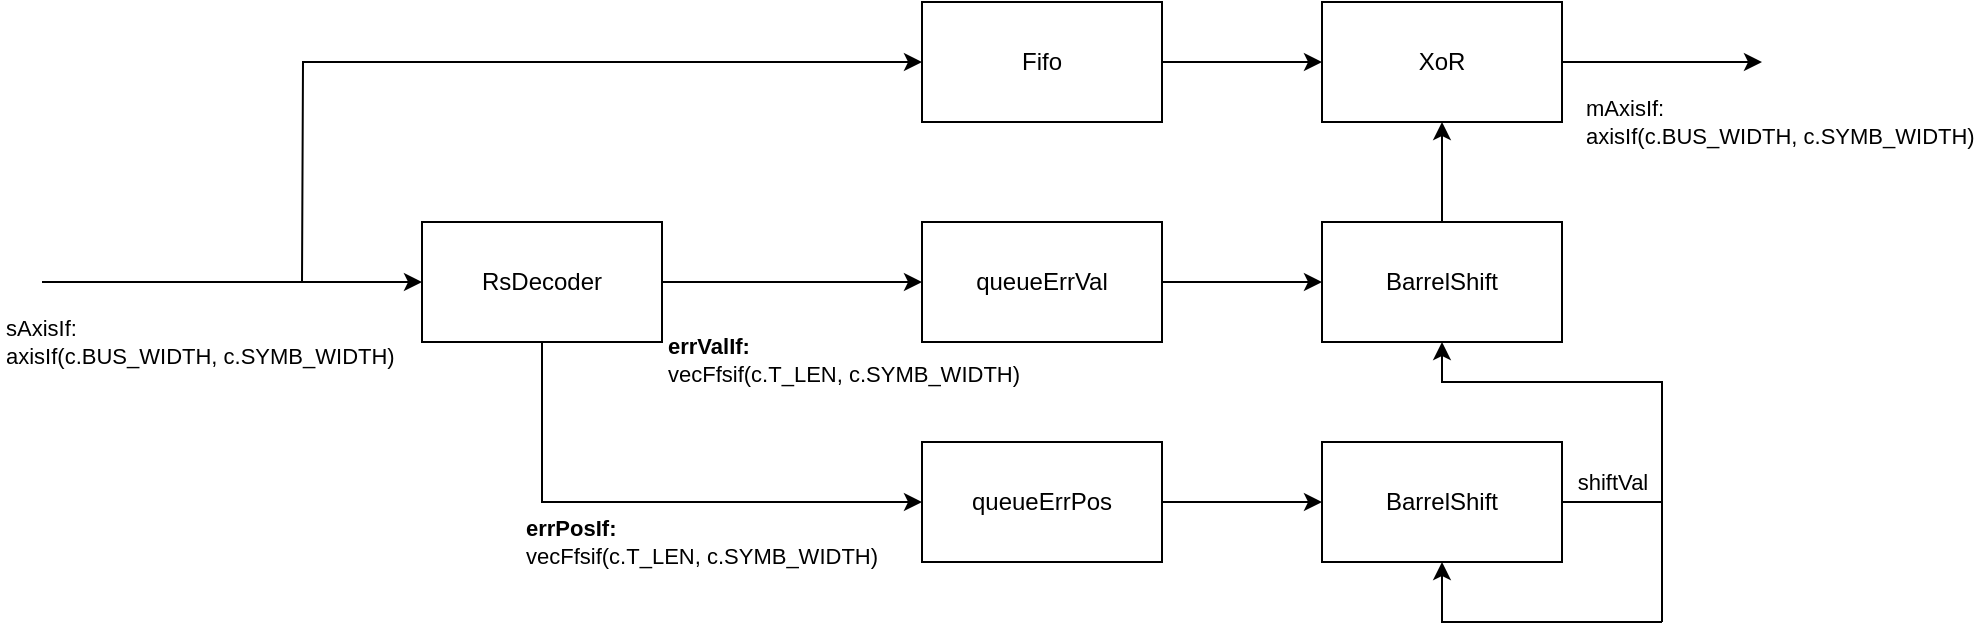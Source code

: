 <mxfile version="26.1.0">
  <diagram name="RsBlockRecovery" id="wva9ApM2gxoNV7J-TSUx">
    <mxGraphModel dx="1373" dy="728" grid="1" gridSize="10" guides="1" tooltips="1" connect="1" arrows="1" fold="1" page="1" pageScale="1" pageWidth="850" pageHeight="1100" math="0" shadow="0">
      <root>
        <mxCell id="0" />
        <mxCell id="1" parent="0" />
        <mxCell id="Ji3_sIbGNpSb8ydD5qQ0-1" style="edgeStyle=orthogonalEdgeStyle;rounded=0;orthogonalLoop=1;jettySize=auto;html=1;exitX=1;exitY=0.5;exitDx=0;exitDy=0;entryX=0;entryY=0.5;entryDx=0;entryDy=0;" edge="1" parent="1" source="Ji3_sIbGNpSb8ydD5qQ0-4" target="Ji3_sIbGNpSb8ydD5qQ0-8">
          <mxGeometry relative="1" as="geometry" />
        </mxCell>
        <mxCell id="Ji3_sIbGNpSb8ydD5qQ0-2" style="edgeStyle=orthogonalEdgeStyle;rounded=0;orthogonalLoop=1;jettySize=auto;html=1;exitX=0.5;exitY=1;exitDx=0;exitDy=0;entryX=0;entryY=0.5;entryDx=0;entryDy=0;" edge="1" parent="1" source="Ji3_sIbGNpSb8ydD5qQ0-4" target="Ji3_sIbGNpSb8ydD5qQ0-10">
          <mxGeometry relative="1" as="geometry" />
        </mxCell>
        <mxCell id="Ji3_sIbGNpSb8ydD5qQ0-3" style="edgeStyle=orthogonalEdgeStyle;rounded=0;orthogonalLoop=1;jettySize=auto;html=1;exitX=0;exitY=0.5;exitDx=0;exitDy=0;startArrow=classic;startFill=1;endArrow=none;" edge="1" parent="1" source="Ji3_sIbGNpSb8ydD5qQ0-4">
          <mxGeometry relative="1" as="geometry">
            <mxPoint x="20" y="330" as="targetPoint" />
          </mxGeometry>
        </mxCell>
        <mxCell id="Ji3_sIbGNpSb8ydD5qQ0-23" value="sAxisIf:&lt;div&gt;axisIf(c.BUS_WIDTH, c.SYMB_WIDTH)&lt;/div&gt;" style="edgeLabel;html=1;align=left;verticalAlign=middle;resizable=0;points=[];" vertex="1" connectable="0" parent="Ji3_sIbGNpSb8ydD5qQ0-3">
          <mxGeometry x="0.855" y="-1" relative="1" as="geometry">
            <mxPoint x="-34" y="31" as="offset" />
          </mxGeometry>
        </mxCell>
        <mxCell id="Ji3_sIbGNpSb8ydD5qQ0-4" value="RsDecoder" style="rounded=0;whiteSpace=wrap;html=1;" vertex="1" parent="1">
          <mxGeometry x="210" y="300" width="120" height="60" as="geometry" />
        </mxCell>
        <mxCell id="Ji3_sIbGNpSb8ydD5qQ0-5" style="edgeStyle=orthogonalEdgeStyle;rounded=0;orthogonalLoop=1;jettySize=auto;html=1;exitX=0;exitY=0.5;exitDx=0;exitDy=0;endArrow=none;endFill=1;startArrow=classic;startFill=1;" edge="1" parent="1" source="Ji3_sIbGNpSb8ydD5qQ0-6">
          <mxGeometry relative="1" as="geometry">
            <mxPoint x="150" y="330" as="targetPoint" />
          </mxGeometry>
        </mxCell>
        <mxCell id="Ji3_sIbGNpSb8ydD5qQ0-13" style="edgeStyle=orthogonalEdgeStyle;rounded=0;orthogonalLoop=1;jettySize=auto;html=1;entryX=0;entryY=0.5;entryDx=0;entryDy=0;" edge="1" parent="1" source="Ji3_sIbGNpSb8ydD5qQ0-6" target="Ji3_sIbGNpSb8ydD5qQ0-12">
          <mxGeometry relative="1" as="geometry" />
        </mxCell>
        <mxCell id="Ji3_sIbGNpSb8ydD5qQ0-6" value="Fifo" style="rounded=0;whiteSpace=wrap;html=1;" vertex="1" parent="1">
          <mxGeometry x="460" y="190" width="120" height="60" as="geometry" />
        </mxCell>
        <mxCell id="Ji3_sIbGNpSb8ydD5qQ0-17" style="edgeStyle=orthogonalEdgeStyle;rounded=0;orthogonalLoop=1;jettySize=auto;html=1;" edge="1" parent="1" source="Ji3_sIbGNpSb8ydD5qQ0-8" target="Ji3_sIbGNpSb8ydD5qQ0-15">
          <mxGeometry relative="1" as="geometry" />
        </mxCell>
        <mxCell id="Ji3_sIbGNpSb8ydD5qQ0-8" value="queueErrVal" style="rounded=0;whiteSpace=wrap;html=1;" vertex="1" parent="1">
          <mxGeometry x="460" y="300" width="120" height="60" as="geometry" />
        </mxCell>
        <mxCell id="Ji3_sIbGNpSb8ydD5qQ0-9" value="&lt;b style=&quot;text-align: center;&quot;&gt;errValIf:&lt;/b&gt;&lt;div style=&quot;text-align: center;&quot;&gt;vecFfsif(c.T_LEN, c.SYMB_WIDTH)&lt;/div&gt;" style="edgeLabel;html=1;align=left;verticalAlign=middle;resizable=0;points=[];labelBackgroundColor=none;" connectable="0" vertex="1" parent="1">
          <mxGeometry x="340.003" y="370" as="geometry">
            <mxPoint x="-9" y="-1" as="offset" />
          </mxGeometry>
        </mxCell>
        <mxCell id="Ji3_sIbGNpSb8ydD5qQ0-18" style="edgeStyle=orthogonalEdgeStyle;rounded=0;orthogonalLoop=1;jettySize=auto;html=1;" edge="1" parent="1" source="Ji3_sIbGNpSb8ydD5qQ0-10" target="Ji3_sIbGNpSb8ydD5qQ0-16">
          <mxGeometry relative="1" as="geometry" />
        </mxCell>
        <mxCell id="Ji3_sIbGNpSb8ydD5qQ0-10" value="queueErrPos" style="rounded=0;whiteSpace=wrap;html=1;" vertex="1" parent="1">
          <mxGeometry x="460" y="410" width="120" height="60" as="geometry" />
        </mxCell>
        <mxCell id="Ji3_sIbGNpSb8ydD5qQ0-11" value="&lt;b&gt;errPosIf:&lt;br&gt;&lt;/b&gt;&lt;span style=&quot;background-color: transparent; color: light-dark(rgb(0, 0, 0), rgb(255, 255, 255));&quot;&gt;vecFfsif(c.T_LEN, c.SYMB_WIDTH)&lt;/span&gt;" style="edgeLabel;html=1;align=left;verticalAlign=middle;resizable=0;points=[];labelBackgroundColor=none;" connectable="0" vertex="1" parent="1">
          <mxGeometry x="260.001" y="460" as="geometry" />
        </mxCell>
        <mxCell id="Ji3_sIbGNpSb8ydD5qQ0-22" style="edgeStyle=orthogonalEdgeStyle;rounded=0;orthogonalLoop=1;jettySize=auto;html=1;" edge="1" parent="1" source="Ji3_sIbGNpSb8ydD5qQ0-12">
          <mxGeometry relative="1" as="geometry">
            <mxPoint x="880" y="220" as="targetPoint" />
          </mxGeometry>
        </mxCell>
        <mxCell id="Ji3_sIbGNpSb8ydD5qQ0-12" value="XoR" style="rounded=0;whiteSpace=wrap;html=1;" vertex="1" parent="1">
          <mxGeometry x="660" y="190" width="120" height="60" as="geometry" />
        </mxCell>
        <mxCell id="Ji3_sIbGNpSb8ydD5qQ0-21" style="edgeStyle=orthogonalEdgeStyle;rounded=0;orthogonalLoop=1;jettySize=auto;html=1;exitX=0.5;exitY=0;exitDx=0;exitDy=0;" edge="1" parent="1" source="Ji3_sIbGNpSb8ydD5qQ0-15" target="Ji3_sIbGNpSb8ydD5qQ0-12">
          <mxGeometry relative="1" as="geometry" />
        </mxCell>
        <mxCell id="Ji3_sIbGNpSb8ydD5qQ0-15" value="BarrelShift" style="rounded=0;whiteSpace=wrap;html=1;" vertex="1" parent="1">
          <mxGeometry x="660" y="300" width="120" height="60" as="geometry" />
        </mxCell>
        <mxCell id="Ji3_sIbGNpSb8ydD5qQ0-20" style="edgeStyle=orthogonalEdgeStyle;rounded=0;orthogonalLoop=1;jettySize=auto;html=1;entryX=0.5;entryY=1;entryDx=0;entryDy=0;" edge="1" parent="1" source="Ji3_sIbGNpSb8ydD5qQ0-16" target="Ji3_sIbGNpSb8ydD5qQ0-15">
          <mxGeometry relative="1" as="geometry">
            <Array as="points">
              <mxPoint x="830" y="440" />
              <mxPoint x="830" y="380" />
              <mxPoint x="720" y="380" />
            </Array>
          </mxGeometry>
        </mxCell>
        <mxCell id="Ji3_sIbGNpSb8ydD5qQ0-26" value="shiftVal" style="edgeLabel;html=1;align=center;verticalAlign=middle;resizable=0;points=[];" vertex="1" connectable="0" parent="Ji3_sIbGNpSb8ydD5qQ0-20">
          <mxGeometry x="-0.038" relative="1" as="geometry">
            <mxPoint x="-20" y="50" as="offset" />
          </mxGeometry>
        </mxCell>
        <mxCell id="Ji3_sIbGNpSb8ydD5qQ0-27" style="edgeStyle=orthogonalEdgeStyle;rounded=0;orthogonalLoop=1;jettySize=auto;html=1;endArrow=none;startFill=0;" edge="1" parent="1" source="Ji3_sIbGNpSb8ydD5qQ0-16">
          <mxGeometry relative="1" as="geometry">
            <mxPoint x="830" y="500" as="targetPoint" />
            <Array as="points">
              <mxPoint x="830" y="440" />
            </Array>
          </mxGeometry>
        </mxCell>
        <mxCell id="Ji3_sIbGNpSb8ydD5qQ0-28" style="edgeStyle=orthogonalEdgeStyle;rounded=0;orthogonalLoop=1;jettySize=auto;html=1;endArrow=none;startFill=1;startArrow=classic;" edge="1" parent="1" source="Ji3_sIbGNpSb8ydD5qQ0-16">
          <mxGeometry relative="1" as="geometry">
            <mxPoint x="830" y="500" as="targetPoint" />
            <Array as="points">
              <mxPoint x="720" y="500" />
            </Array>
          </mxGeometry>
        </mxCell>
        <mxCell id="Ji3_sIbGNpSb8ydD5qQ0-16" value="BarrelShift" style="rounded=0;whiteSpace=wrap;html=1;" vertex="1" parent="1">
          <mxGeometry x="660" y="410" width="120" height="60" as="geometry" />
        </mxCell>
        <mxCell id="Ji3_sIbGNpSb8ydD5qQ0-25" value="mAxisIf:&lt;div&gt;axisIf(c.BUS_WIDTH, c.SYMB_WIDTH)&lt;/div&gt;" style="edgeLabel;html=1;align=left;verticalAlign=middle;resizable=0;points=[];" vertex="1" connectable="0" parent="1">
          <mxGeometry x="789.997" y="250.0" as="geometry" />
        </mxCell>
      </root>
    </mxGraphModel>
  </diagram>
</mxfile>

